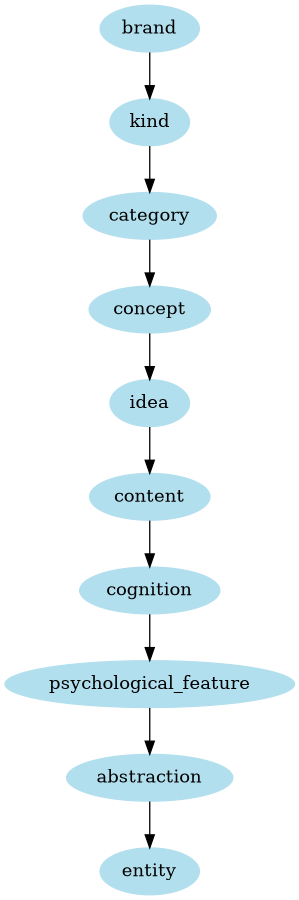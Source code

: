 digraph unix {
	node [color=lightblue2 style=filled]
	size="6,6"
	brand -> kind
	kind -> category
	category -> concept
	concept -> idea
	idea -> content
	content -> cognition
	cognition -> psychological_feature
	psychological_feature -> abstraction
	abstraction -> entity
}
